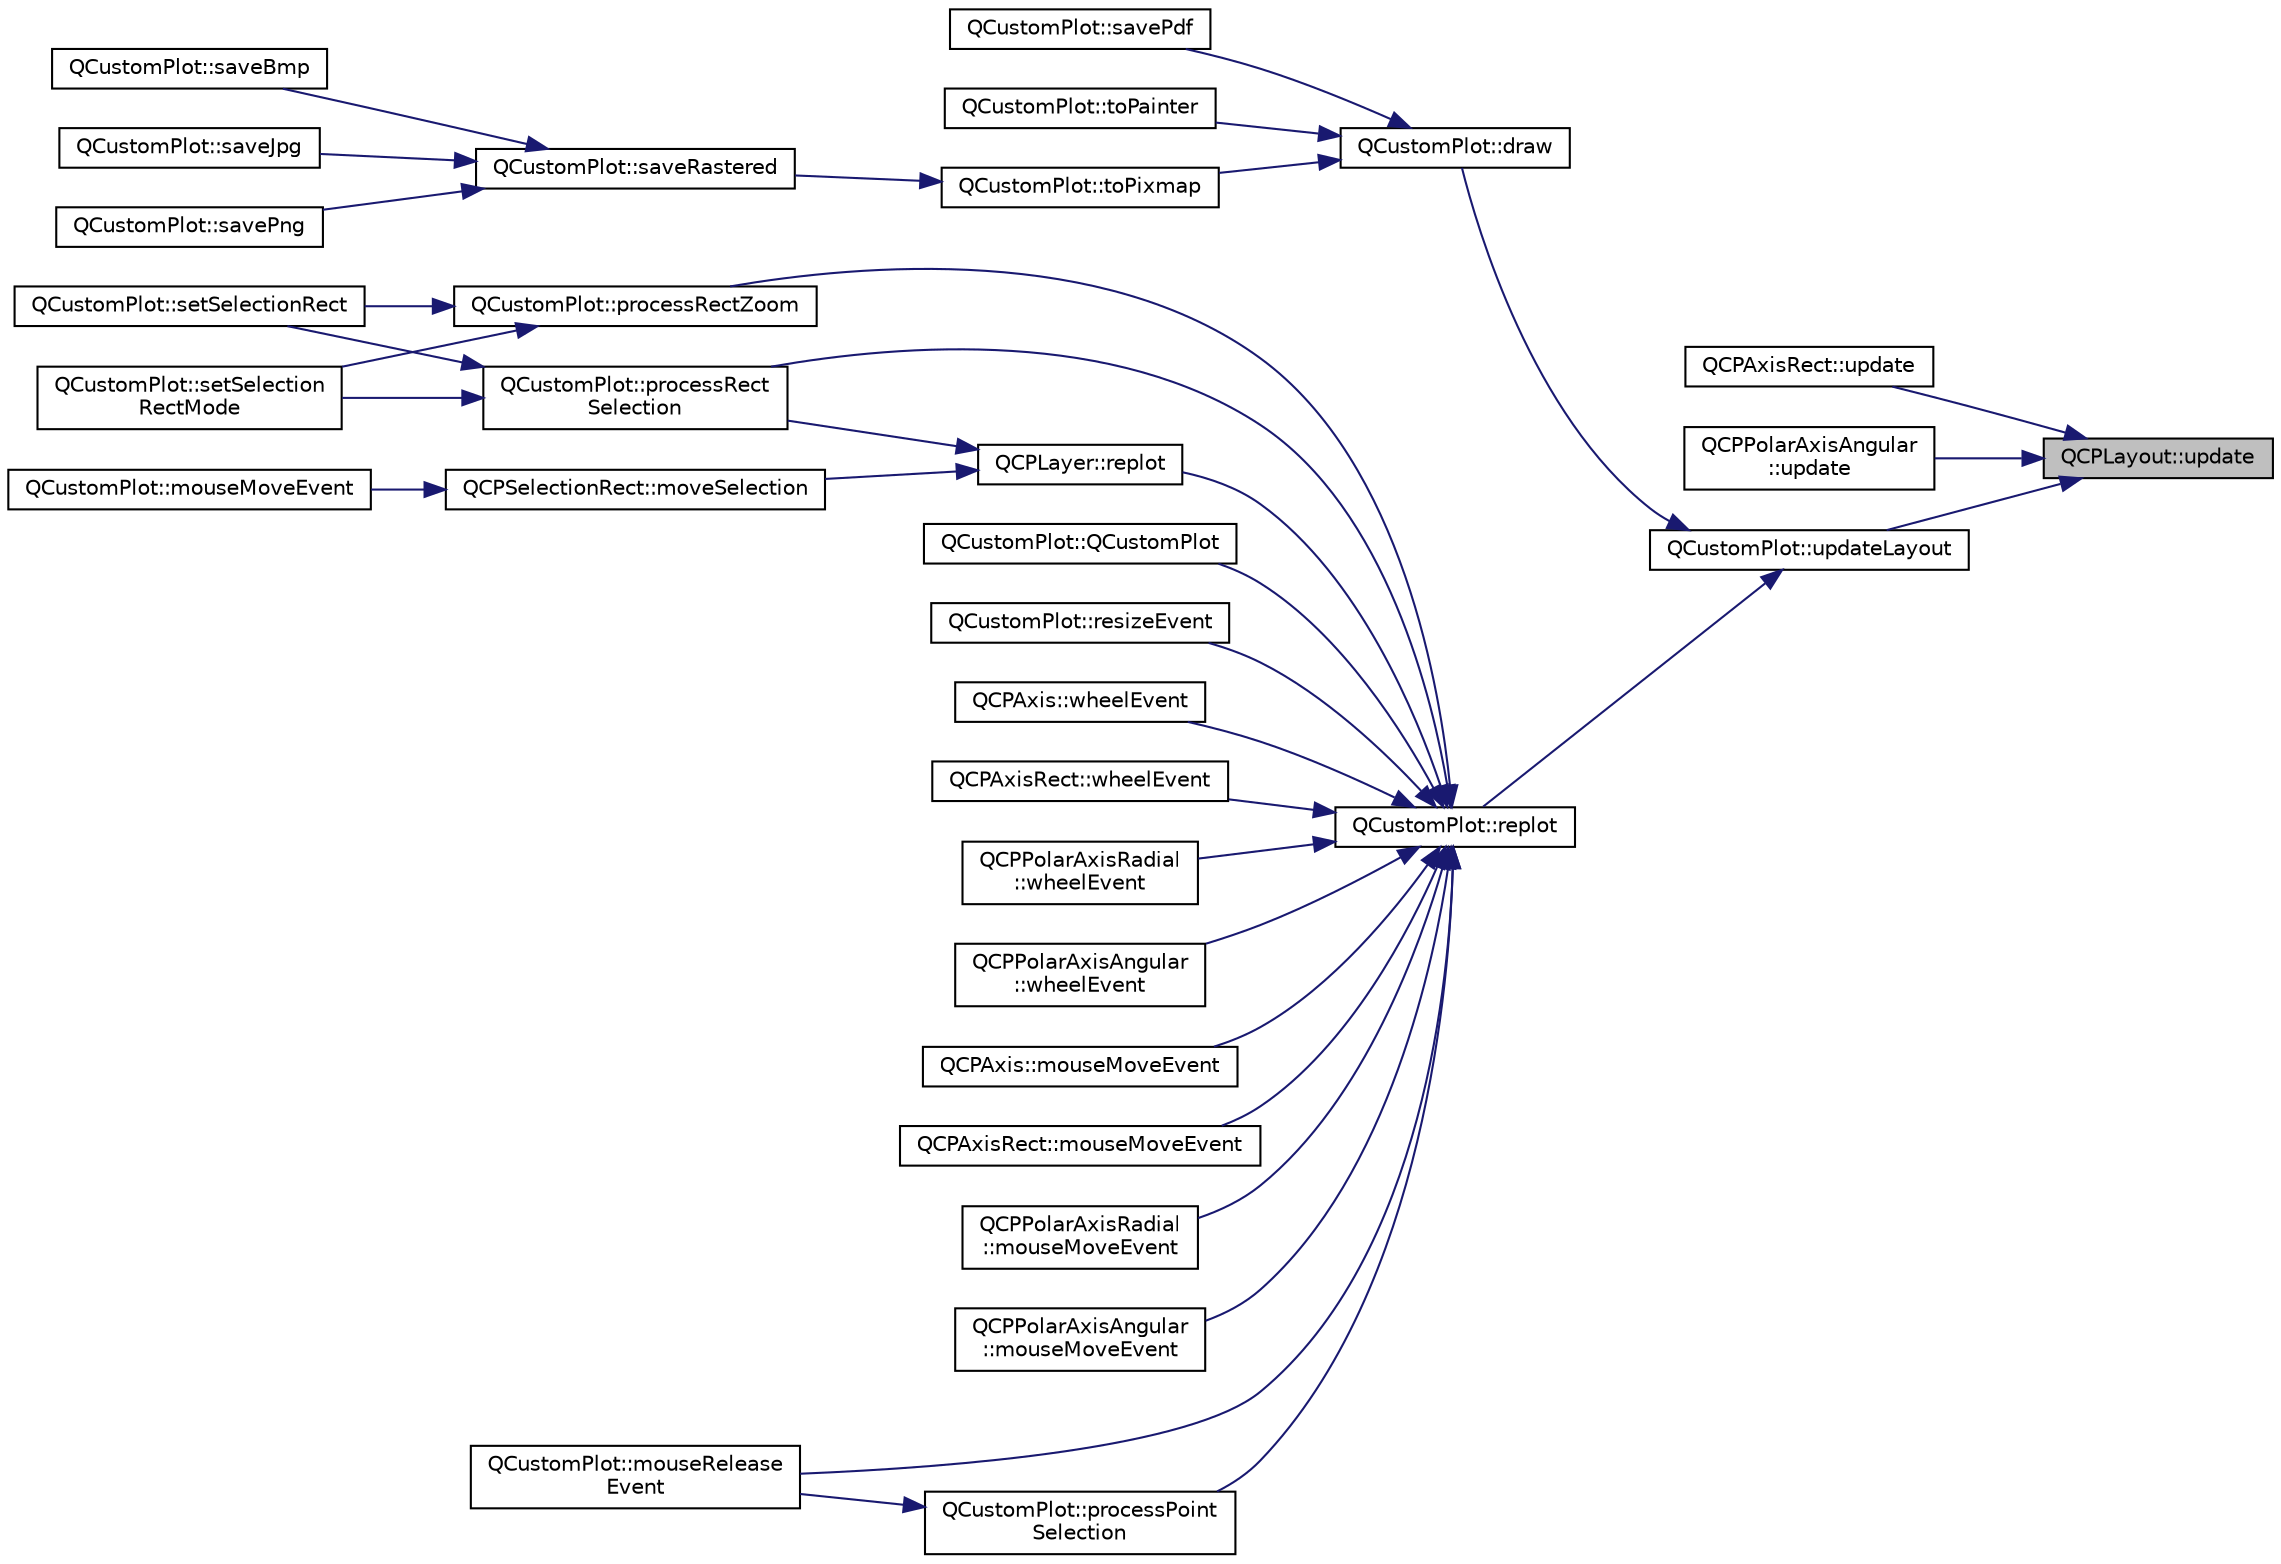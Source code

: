 digraph "QCPLayout::update"
{
 // LATEX_PDF_SIZE
  edge [fontname="Helvetica",fontsize="10",labelfontname="Helvetica",labelfontsize="10"];
  node [fontname="Helvetica",fontsize="10",shape=record];
  rankdir="RL";
  Node1 [label="QCPLayout::update",height=0.2,width=0.4,color="black", fillcolor="grey75", style="filled", fontcolor="black",tooltip=" "];
  Node1 -> Node2 [dir="back",color="midnightblue",fontsize="10",style="solid",fontname="Helvetica"];
  Node2 [label="QCPAxisRect::update",height=0.2,width=0.4,color="black", fillcolor="white", style="filled",URL="$classQCPAxisRect.html#add049d464b9ef2ccdc638adc4ccb4aca",tooltip=" "];
  Node1 -> Node3 [dir="back",color="midnightblue",fontsize="10",style="solid",fontname="Helvetica"];
  Node3 [label="QCPPolarAxisAngular\l::update",height=0.2,width=0.4,color="black", fillcolor="white", style="filled",URL="$classQCPPolarAxisAngular.html#a9f2dfb377cdf3ce22a451fa9d3ab47e6",tooltip=" "];
  Node1 -> Node4 [dir="back",color="midnightblue",fontsize="10",style="solid",fontname="Helvetica"];
  Node4 [label="QCustomPlot::updateLayout",height=0.2,width=0.4,color="black", fillcolor="white", style="filled",URL="$classQCustomPlot.html#a6e6693e2c249f65437382ffd93405e04",tooltip=" "];
  Node4 -> Node5 [dir="back",color="midnightblue",fontsize="10",style="solid",fontname="Helvetica"];
  Node5 [label="QCustomPlot::draw",height=0.2,width=0.4,color="black", fillcolor="white", style="filled",URL="$classQCustomPlot.html#ad7a7d878bf050f101a43008e7d8fdb52",tooltip=" "];
  Node5 -> Node6 [dir="back",color="midnightblue",fontsize="10",style="solid",fontname="Helvetica"];
  Node6 [label="QCustomPlot::savePdf",height=0.2,width=0.4,color="black", fillcolor="white", style="filled",URL="$classQCustomPlot.html#ad5acd34f6b39c3516887d7e54fec2412",tooltip=" "];
  Node5 -> Node7 [dir="back",color="midnightblue",fontsize="10",style="solid",fontname="Helvetica"];
  Node7 [label="QCustomPlot::toPainter",height=0.2,width=0.4,color="black", fillcolor="white", style="filled",URL="$classQCustomPlot.html#a1be68d5c0f1e086d6374d1340a193fb9",tooltip=" "];
  Node5 -> Node8 [dir="back",color="midnightblue",fontsize="10",style="solid",fontname="Helvetica"];
  Node8 [label="QCustomPlot::toPixmap",height=0.2,width=0.4,color="black", fillcolor="white", style="filled",URL="$classQCustomPlot.html#aabb974d71ce96c137dc04eb6eab844fe",tooltip=" "];
  Node8 -> Node9 [dir="back",color="midnightblue",fontsize="10",style="solid",fontname="Helvetica"];
  Node9 [label="QCustomPlot::saveRastered",height=0.2,width=0.4,color="black", fillcolor="white", style="filled",URL="$classQCustomPlot.html#ad7723ce2edfa270632ef42b03a444352",tooltip=" "];
  Node9 -> Node10 [dir="back",color="midnightblue",fontsize="10",style="solid",fontname="Helvetica"];
  Node10 [label="QCustomPlot::saveBmp",height=0.2,width=0.4,color="black", fillcolor="white", style="filled",URL="$classQCustomPlot.html#ae3a86ed0795670e50afa21759d4fa13d",tooltip=" "];
  Node9 -> Node11 [dir="back",color="midnightblue",fontsize="10",style="solid",fontname="Helvetica"];
  Node11 [label="QCustomPlot::saveJpg",height=0.2,width=0.4,color="black", fillcolor="white", style="filled",URL="$classQCustomPlot.html#a76f0d278e630a711fa6f48048cfd83e4",tooltip=" "];
  Node9 -> Node12 [dir="back",color="midnightblue",fontsize="10",style="solid",fontname="Helvetica"];
  Node12 [label="QCustomPlot::savePng",height=0.2,width=0.4,color="black", fillcolor="white", style="filled",URL="$classQCustomPlot.html#ac92cc9256d12f354b40a4be4600b5fb9",tooltip=" "];
  Node4 -> Node13 [dir="back",color="midnightblue",fontsize="10",style="solid",fontname="Helvetica"];
  Node13 [label="QCustomPlot::replot",height=0.2,width=0.4,color="black", fillcolor="white", style="filled",URL="$classQCustomPlot.html#aa4bfe7d70dbe67e81d877819b75ab9af",tooltip=" "];
  Node13 -> Node14 [dir="back",color="midnightblue",fontsize="10",style="solid",fontname="Helvetica"];
  Node14 [label="QCPAxis::mouseMoveEvent",height=0.2,width=0.4,color="black", fillcolor="white", style="filled",URL="$classQCPAxis.html#ac5a269609e6177737faabdc46434d8c7",tooltip=" "];
  Node13 -> Node15 [dir="back",color="midnightblue",fontsize="10",style="solid",fontname="Helvetica"];
  Node15 [label="QCPAxisRect::mouseMoveEvent",height=0.2,width=0.4,color="black", fillcolor="white", style="filled",URL="$classQCPAxisRect.html#a9cd27ad8c5cfb49aefd9dbb30def4beb",tooltip=" "];
  Node13 -> Node16 [dir="back",color="midnightblue",fontsize="10",style="solid",fontname="Helvetica"];
  Node16 [label="QCPPolarAxisRadial\l::mouseMoveEvent",height=0.2,width=0.4,color="black", fillcolor="white", style="filled",URL="$classQCPPolarAxisRadial.html#acaaca448f4599cc4d8b4d6a35f61e1e6",tooltip=" "];
  Node13 -> Node17 [dir="back",color="midnightblue",fontsize="10",style="solid",fontname="Helvetica"];
  Node17 [label="QCPPolarAxisAngular\l::mouseMoveEvent",height=0.2,width=0.4,color="black", fillcolor="white", style="filled",URL="$classQCPPolarAxisAngular.html#a5e2b49c56b57abc2ac2005e330ef1ee7",tooltip=" "];
  Node13 -> Node18 [dir="back",color="midnightblue",fontsize="10",style="solid",fontname="Helvetica"];
  Node18 [label="QCustomPlot::mouseRelease\lEvent",height=0.2,width=0.4,color="black", fillcolor="white", style="filled",URL="$classQCustomPlot.html#adc24846f52199e5a9bc35c387a6ce68d",tooltip=" "];
  Node13 -> Node19 [dir="back",color="midnightblue",fontsize="10",style="solid",fontname="Helvetica"];
  Node19 [label="QCustomPlot::processPoint\lSelection",height=0.2,width=0.4,color="black", fillcolor="white", style="filled",URL="$classQCustomPlot.html#ac13c10fff6613e3e80e13c787b010838",tooltip=" "];
  Node19 -> Node18 [dir="back",color="midnightblue",fontsize="10",style="solid",fontname="Helvetica"];
  Node13 -> Node20 [dir="back",color="midnightblue",fontsize="10",style="solid",fontname="Helvetica"];
  Node20 [label="QCustomPlot::processRect\lSelection",height=0.2,width=0.4,color="black", fillcolor="white", style="filled",URL="$classQCustomPlot.html#ac10849411e1d0e858ea7f29c8ade364c",tooltip=" "];
  Node20 -> Node21 [dir="back",color="midnightblue",fontsize="10",style="solid",fontname="Helvetica"];
  Node21 [label="QCustomPlot::setSelectionRect",height=0.2,width=0.4,color="black", fillcolor="white", style="filled",URL="$classQCustomPlot.html#a0c09f96df15faa4799ad7051bb16cf33",tooltip=" "];
  Node20 -> Node22 [dir="back",color="midnightblue",fontsize="10",style="solid",fontname="Helvetica"];
  Node22 [label="QCustomPlot::setSelection\lRectMode",height=0.2,width=0.4,color="black", fillcolor="white", style="filled",URL="$classQCustomPlot.html#a810ef958ebe84db661c7288b526c0deb",tooltip=" "];
  Node13 -> Node23 [dir="back",color="midnightblue",fontsize="10",style="solid",fontname="Helvetica"];
  Node23 [label="QCustomPlot::processRectZoom",height=0.2,width=0.4,color="black", fillcolor="white", style="filled",URL="$classQCustomPlot.html#a5508a207dcc279f316142f96d984bba3",tooltip=" "];
  Node23 -> Node21 [dir="back",color="midnightblue",fontsize="10",style="solid",fontname="Helvetica"];
  Node23 -> Node22 [dir="back",color="midnightblue",fontsize="10",style="solid",fontname="Helvetica"];
  Node13 -> Node24 [dir="back",color="midnightblue",fontsize="10",style="solid",fontname="Helvetica"];
  Node24 [label="QCustomPlot::QCustomPlot",height=0.2,width=0.4,color="black", fillcolor="white", style="filled",URL="$classQCustomPlot.html#a3c1c171f620ef0ea4ae3dbb2e6a0209a",tooltip=" "];
  Node13 -> Node25 [dir="back",color="midnightblue",fontsize="10",style="solid",fontname="Helvetica"];
  Node25 [label="QCPLayer::replot",height=0.2,width=0.4,color="black", fillcolor="white", style="filled",URL="$classQCPLayer.html#adefd53b6db02f470151c416f42e37180",tooltip=" "];
  Node25 -> Node26 [dir="back",color="midnightblue",fontsize="10",style="solid",fontname="Helvetica"];
  Node26 [label="QCPSelectionRect::moveSelection",height=0.2,width=0.4,color="black", fillcolor="white", style="filled",URL="$classQCPSelectionRect.html#a95c3f1700be2a6d7bba0fe56ece5fbb1",tooltip=" "];
  Node26 -> Node27 [dir="back",color="midnightblue",fontsize="10",style="solid",fontname="Helvetica"];
  Node27 [label="QCustomPlot::mouseMoveEvent",height=0.2,width=0.4,color="black", fillcolor="white", style="filled",URL="$classQCustomPlot.html#ae7abdc93b26d2ad4632c1ab75ae5b46f",tooltip=" "];
  Node25 -> Node20 [dir="back",color="midnightblue",fontsize="10",style="solid",fontname="Helvetica"];
  Node13 -> Node28 [dir="back",color="midnightblue",fontsize="10",style="solid",fontname="Helvetica"];
  Node28 [label="QCustomPlot::resizeEvent",height=0.2,width=0.4,color="black", fillcolor="white", style="filled",URL="$classQCustomPlot.html#af5b69dc6a431562ecdd1d0718bcbdf70",tooltip=" "];
  Node13 -> Node29 [dir="back",color="midnightblue",fontsize="10",style="solid",fontname="Helvetica"];
  Node29 [label="QCPAxis::wheelEvent",height=0.2,width=0.4,color="black", fillcolor="white", style="filled",URL="$classQCPAxis.html#aa850f195d7cc470c53809d0fff5e444d",tooltip=" "];
  Node13 -> Node30 [dir="back",color="midnightblue",fontsize="10",style="solid",fontname="Helvetica"];
  Node30 [label="QCPAxisRect::wheelEvent",height=0.2,width=0.4,color="black", fillcolor="white", style="filled",URL="$classQCPAxisRect.html#a93eeaa0c127d6d6fe8171b2455080262",tooltip=" "];
  Node13 -> Node31 [dir="back",color="midnightblue",fontsize="10",style="solid",fontname="Helvetica"];
  Node31 [label="QCPPolarAxisRadial\l::wheelEvent",height=0.2,width=0.4,color="black", fillcolor="white", style="filled",URL="$classQCPPolarAxisRadial.html#ab495743f9f7412a109af0b0065a7b9ae",tooltip=" "];
  Node13 -> Node32 [dir="back",color="midnightblue",fontsize="10",style="solid",fontname="Helvetica"];
  Node32 [label="QCPPolarAxisAngular\l::wheelEvent",height=0.2,width=0.4,color="black", fillcolor="white", style="filled",URL="$classQCPPolarAxisAngular.html#a78f5d8c2c942fa1c47dcef5d96616e8d",tooltip=" "];
}
